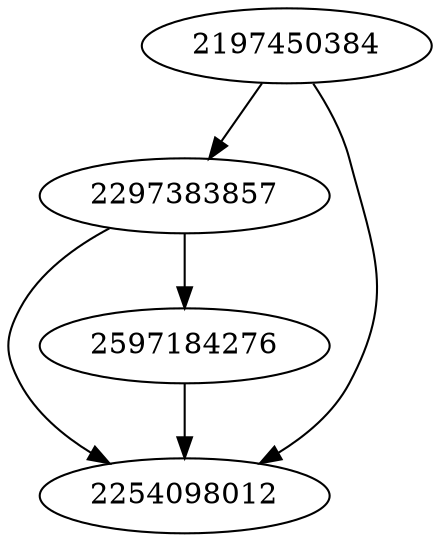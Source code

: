 strict digraph  {
2197450384;
2297383857;
2254098012;
2597184276;
2197450384 -> 2254098012;
2197450384 -> 2297383857;
2297383857 -> 2254098012;
2297383857 -> 2597184276;
2597184276 -> 2254098012;
}
